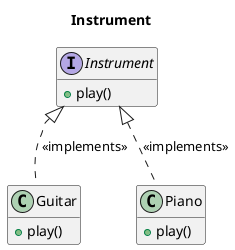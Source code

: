 @startuml
title Instrument

interface Instrument{
    +play()
}

class Guitar{
    +play()
}

class Piano{
    +play()
}

Guitar .up.|> Instrument : <<implements>>
Piano .up.|> Instrument : <<implements>>

hide empty members
@enduml